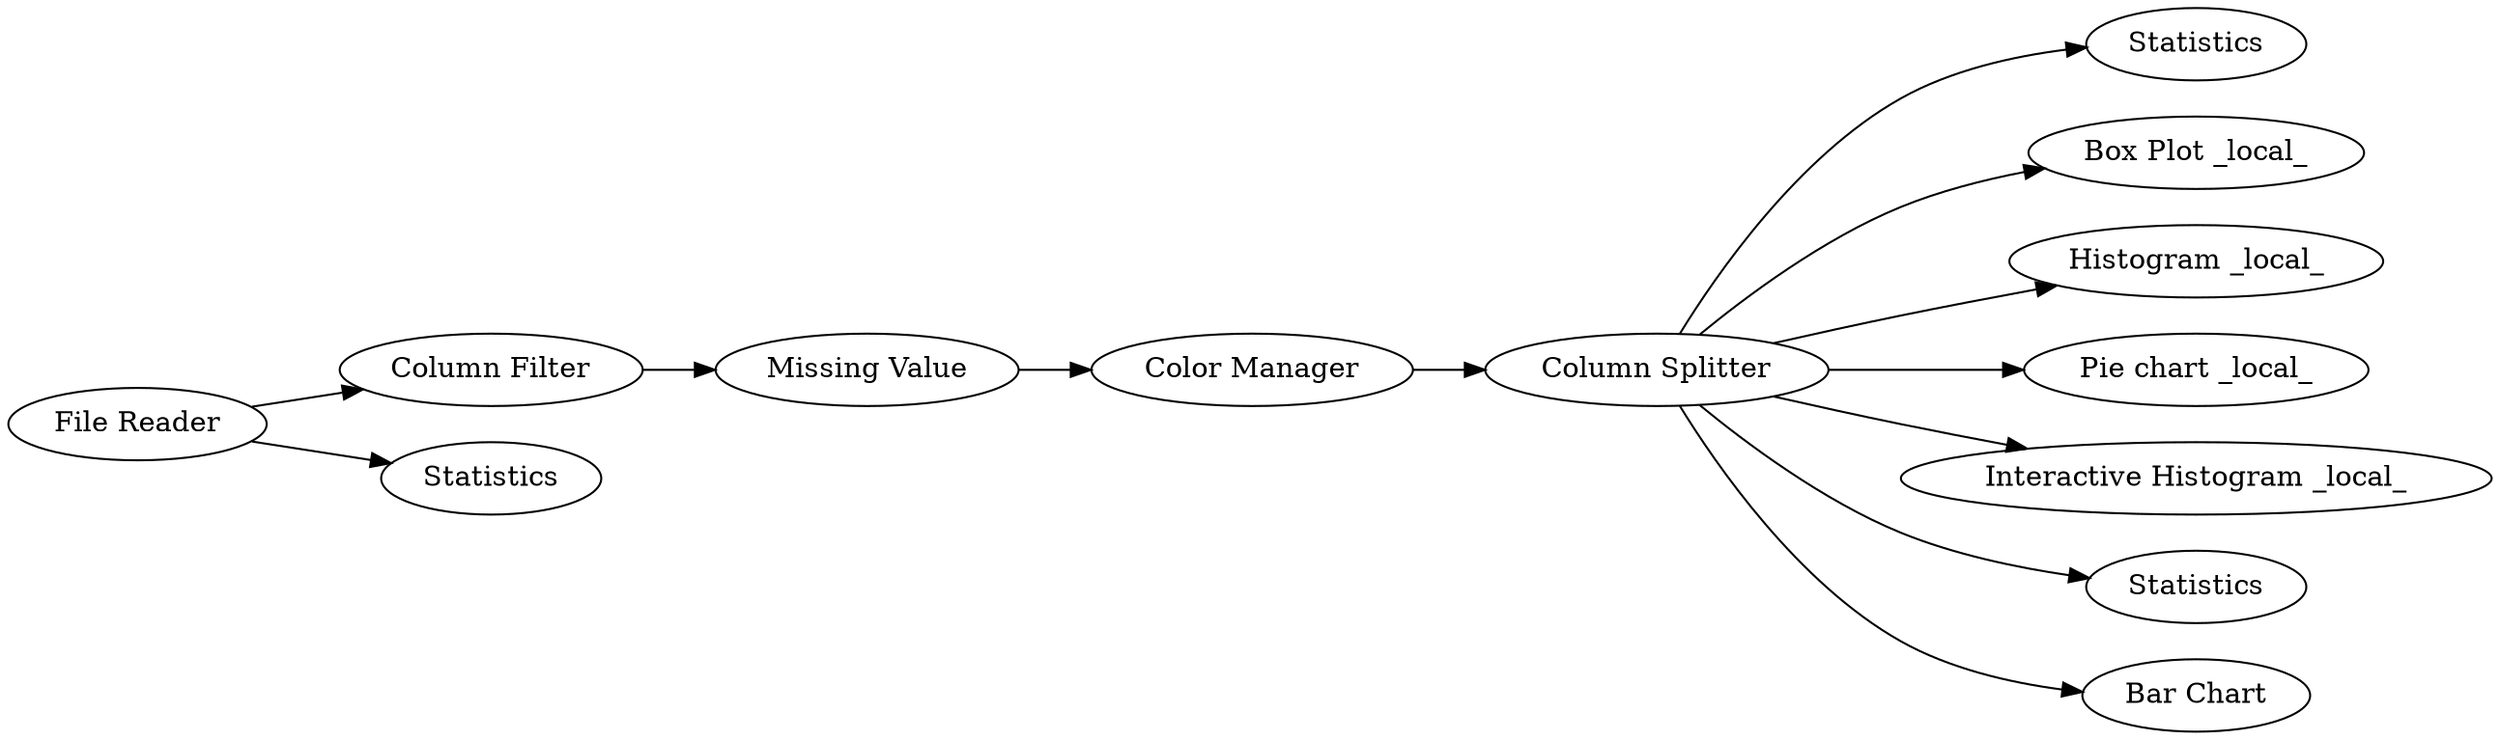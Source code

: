 digraph {
	4 -> 5
	6 -> 11
	3 -> 4
	6 -> 13
	6 -> 12
	6 -> 10
	5 -> 6
	1 -> 2
	6 -> 9
	6 -> 7
	1 -> 3
	6 -> 8
	5 [label="Color Manager"]
	13 [label="Box Plot _local_"]
	1 [label="File Reader"]
	7 [label=Statistics]
	9 [label="Interactive Histogram _local_"]
	11 [label=Statistics]
	4 [label="Missing Value"]
	10 [label="Pie chart _local_"]
	6 [label="Column Splitter"]
	8 [label="Bar Chart"]
	3 [label="Column Filter"]
	2 [label=Statistics]
	12 [label="Histogram _local_"]
	rankdir=LR
}
